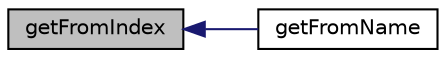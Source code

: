 digraph "getFromIndex"
{
  edge [fontname="Helvetica",fontsize="10",labelfontname="Helvetica",labelfontsize="10"];
  node [fontname="Helvetica",fontsize="10",shape=record];
  rankdir="LR";
  Node5 [label="getFromIndex",height=0.2,width=0.4,color="black", fillcolor="grey75", style="filled", fontcolor="black"];
  Node5 -> Node6 [dir="back",color="midnightblue",fontsize="10",style="solid",fontname="Helvetica"];
  Node6 [label="getFromName",height=0.2,width=0.4,color="black", fillcolor="white", style="filled",URL="$class_p_h_p_excel___shared___zip_archive.html#a328778d353cbbc2d94cc3957de875e3f"];
}
